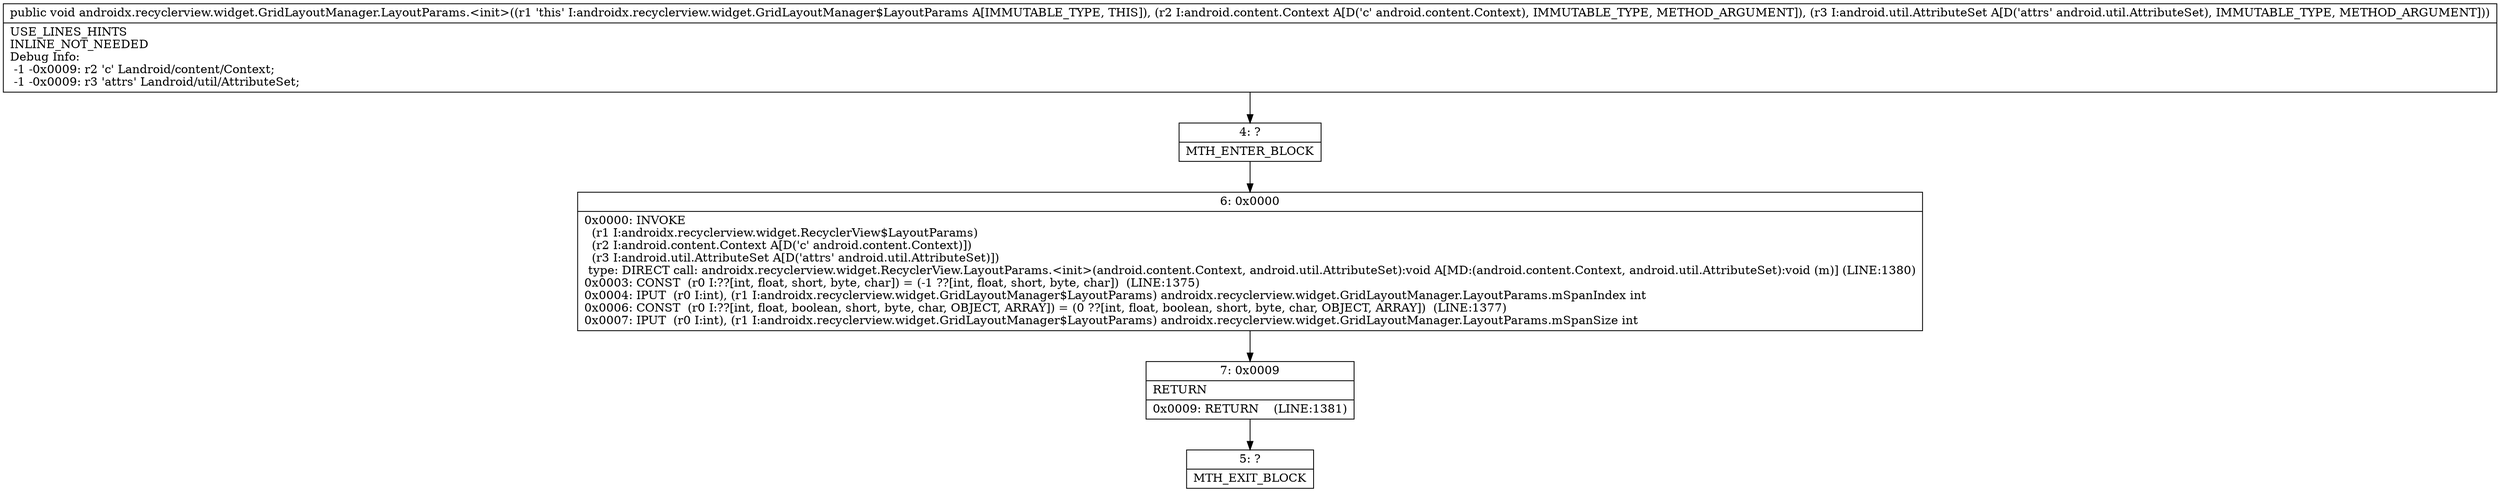 digraph "CFG forandroidx.recyclerview.widget.GridLayoutManager.LayoutParams.\<init\>(Landroid\/content\/Context;Landroid\/util\/AttributeSet;)V" {
Node_4 [shape=record,label="{4\:\ ?|MTH_ENTER_BLOCK\l}"];
Node_6 [shape=record,label="{6\:\ 0x0000|0x0000: INVOKE  \l  (r1 I:androidx.recyclerview.widget.RecyclerView$LayoutParams)\l  (r2 I:android.content.Context A[D('c' android.content.Context)])\l  (r3 I:android.util.AttributeSet A[D('attrs' android.util.AttributeSet)])\l type: DIRECT call: androidx.recyclerview.widget.RecyclerView.LayoutParams.\<init\>(android.content.Context, android.util.AttributeSet):void A[MD:(android.content.Context, android.util.AttributeSet):void (m)] (LINE:1380)\l0x0003: CONST  (r0 I:??[int, float, short, byte, char]) = (\-1 ??[int, float, short, byte, char])  (LINE:1375)\l0x0004: IPUT  (r0 I:int), (r1 I:androidx.recyclerview.widget.GridLayoutManager$LayoutParams) androidx.recyclerview.widget.GridLayoutManager.LayoutParams.mSpanIndex int \l0x0006: CONST  (r0 I:??[int, float, boolean, short, byte, char, OBJECT, ARRAY]) = (0 ??[int, float, boolean, short, byte, char, OBJECT, ARRAY])  (LINE:1377)\l0x0007: IPUT  (r0 I:int), (r1 I:androidx.recyclerview.widget.GridLayoutManager$LayoutParams) androidx.recyclerview.widget.GridLayoutManager.LayoutParams.mSpanSize int \l}"];
Node_7 [shape=record,label="{7\:\ 0x0009|RETURN\l|0x0009: RETURN    (LINE:1381)\l}"];
Node_5 [shape=record,label="{5\:\ ?|MTH_EXIT_BLOCK\l}"];
MethodNode[shape=record,label="{public void androidx.recyclerview.widget.GridLayoutManager.LayoutParams.\<init\>((r1 'this' I:androidx.recyclerview.widget.GridLayoutManager$LayoutParams A[IMMUTABLE_TYPE, THIS]), (r2 I:android.content.Context A[D('c' android.content.Context), IMMUTABLE_TYPE, METHOD_ARGUMENT]), (r3 I:android.util.AttributeSet A[D('attrs' android.util.AttributeSet), IMMUTABLE_TYPE, METHOD_ARGUMENT]))  | USE_LINES_HINTS\lINLINE_NOT_NEEDED\lDebug Info:\l  \-1 \-0x0009: r2 'c' Landroid\/content\/Context;\l  \-1 \-0x0009: r3 'attrs' Landroid\/util\/AttributeSet;\l}"];
MethodNode -> Node_4;Node_4 -> Node_6;
Node_6 -> Node_7;
Node_7 -> Node_5;
}

